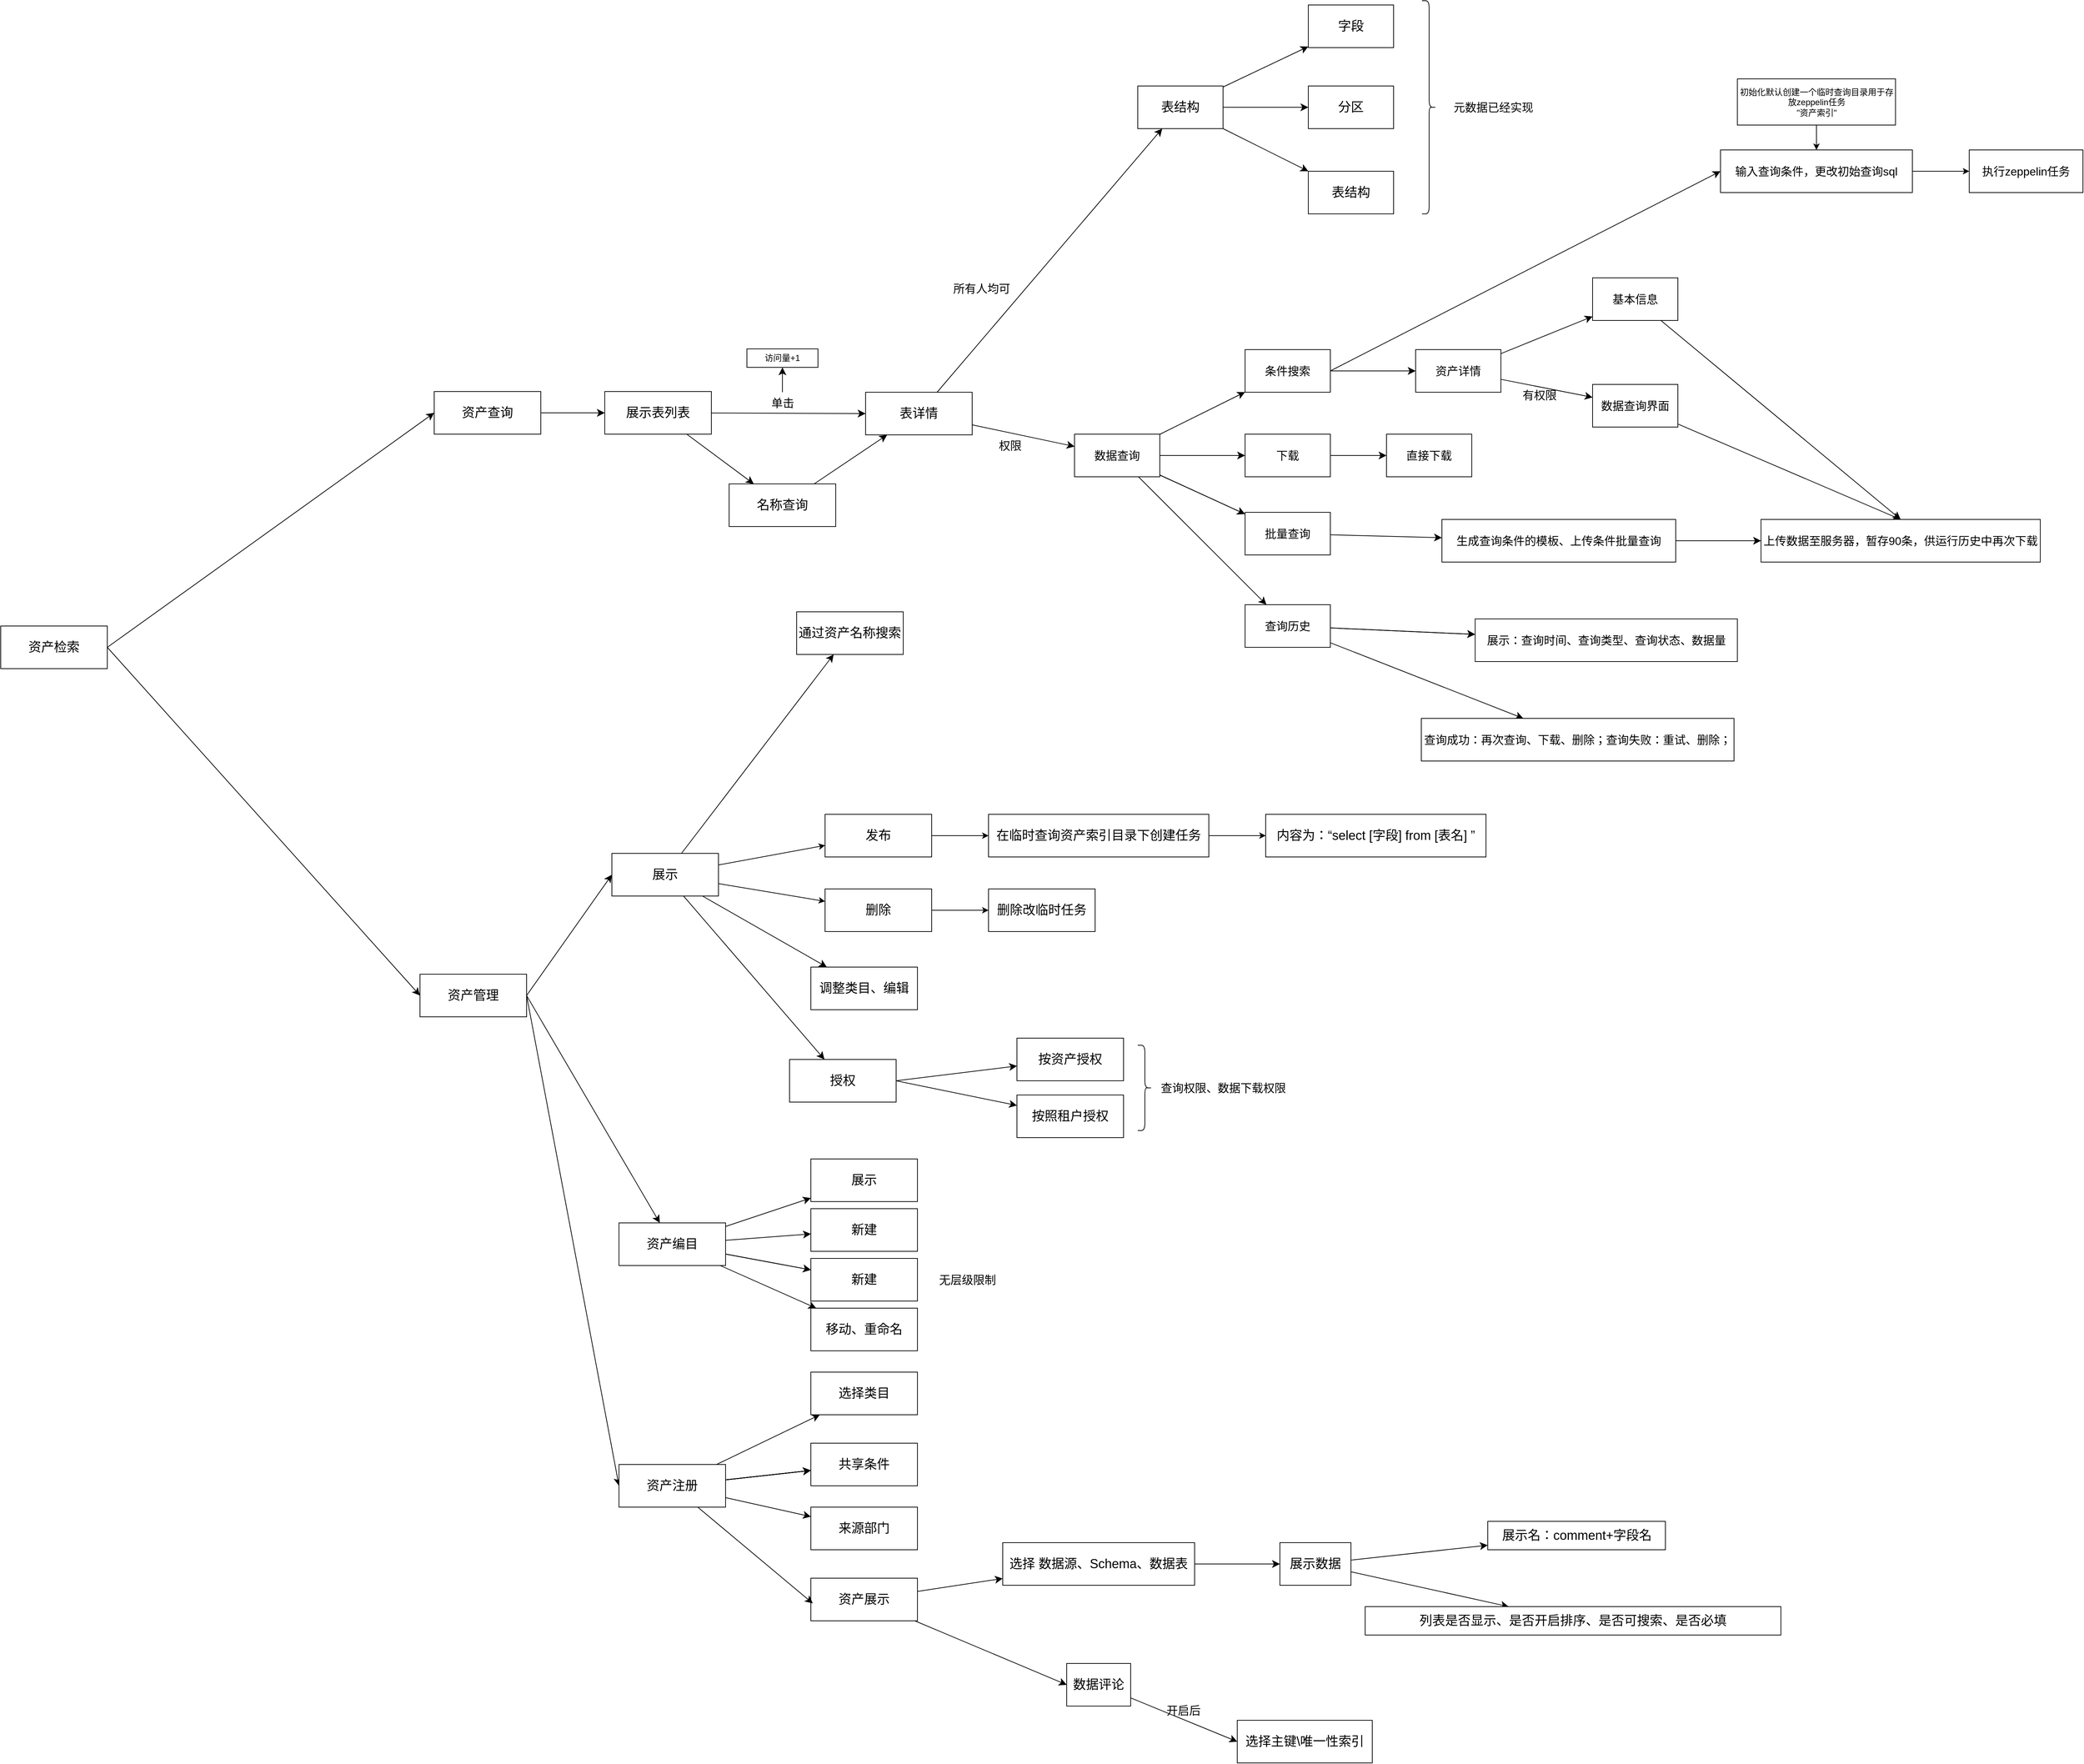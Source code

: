 <mxfile version="24.7.3" type="github">
  <diagram id="C5RBs43oDa-KdzZeNtuy" name="Page-1">
    <mxGraphModel dx="2704" dy="2123" grid="1" gridSize="10" guides="1" tooltips="1" connect="1" arrows="1" fold="1" page="1" pageScale="1" pageWidth="827" pageHeight="1169" math="0" shadow="0">
      <root>
        <object label="" 字体="16" id="WIyWlLk6GJQsqaUBKTNV-0">
          <mxCell />
        </object>
        <mxCell id="WIyWlLk6GJQsqaUBKTNV-1" parent="WIyWlLk6GJQsqaUBKTNV-0" />
        <mxCell id="nk0n2WB4UhdEtbFfKviY-9" style="edgeStyle=none;curved=1;rounded=0;orthogonalLoop=1;jettySize=auto;html=1;entryX=0;entryY=0.5;entryDx=0;entryDy=0;fontSize=12;startSize=8;endSize=8;" parent="WIyWlLk6GJQsqaUBKTNV-1" source="nk0n2WB4UhdEtbFfKviY-0" target="nk0n2WB4UhdEtbFfKviY-8" edge="1">
          <mxGeometry relative="1" as="geometry" />
        </mxCell>
        <mxCell id="nk0n2WB4UhdEtbFfKviY-0" value="&lt;font style=&quot;font-size: 18px;&quot;&gt;资产查询&lt;/font&gt;" style="rounded=0;whiteSpace=wrap;html=1;" parent="WIyWlLk6GJQsqaUBKTNV-1" vertex="1">
          <mxGeometry x="220" y="-40" width="150" height="60" as="geometry" />
        </mxCell>
        <mxCell id="nk0n2WB4UhdEtbFfKviY-5" style="edgeStyle=none;curved=1;rounded=0;orthogonalLoop=1;jettySize=auto;html=1;entryX=0;entryY=0.5;entryDx=0;entryDy=0;fontSize=12;startSize=8;endSize=8;exitX=1;exitY=0.5;exitDx=0;exitDy=0;" parent="WIyWlLk6GJQsqaUBKTNV-1" source="nk0n2WB4UhdEtbFfKviY-1" target="nk0n2WB4UhdEtbFfKviY-2" edge="1">
          <mxGeometry relative="1" as="geometry" />
        </mxCell>
        <mxCell id="nk0n2WB4UhdEtbFfKviY-6" style="edgeStyle=none;curved=1;rounded=0;orthogonalLoop=1;jettySize=auto;html=1;fontSize=12;startSize=8;endSize=8;exitX=1;exitY=0.5;exitDx=0;exitDy=0;" parent="WIyWlLk6GJQsqaUBKTNV-1" source="nk0n2WB4UhdEtbFfKviY-1" target="nk0n2WB4UhdEtbFfKviY-3" edge="1">
          <mxGeometry relative="1" as="geometry" />
        </mxCell>
        <mxCell id="nk0n2WB4UhdEtbFfKviY-7" style="edgeStyle=none;curved=1;rounded=0;orthogonalLoop=1;jettySize=auto;html=1;entryX=0;entryY=0.5;entryDx=0;entryDy=0;fontSize=12;startSize=8;endSize=8;exitX=1;exitY=0.5;exitDx=0;exitDy=0;" parent="WIyWlLk6GJQsqaUBKTNV-1" source="nk0n2WB4UhdEtbFfKviY-1" target="nk0n2WB4UhdEtbFfKviY-4" edge="1">
          <mxGeometry relative="1" as="geometry" />
        </mxCell>
        <mxCell id="nk0n2WB4UhdEtbFfKviY-1" value="&lt;span style=&quot;font-size: 18px;&quot;&gt;资产管理&lt;/span&gt;" style="rounded=0;whiteSpace=wrap;html=1;" parent="WIyWlLk6GJQsqaUBKTNV-1" vertex="1">
          <mxGeometry x="200" y="780" width="150" height="60" as="geometry" />
        </mxCell>
        <mxCell id="nk0n2WB4UhdEtbFfKviY-87" value="" style="edgeStyle=none;curved=1;rounded=0;orthogonalLoop=1;jettySize=auto;html=1;fontSize=12;startSize=8;endSize=8;" parent="WIyWlLk6GJQsqaUBKTNV-1" source="nk0n2WB4UhdEtbFfKviY-2" target="nk0n2WB4UhdEtbFfKviY-86" edge="1">
          <mxGeometry relative="1" as="geometry" />
        </mxCell>
        <mxCell id="nk0n2WB4UhdEtbFfKviY-89" value="" style="edgeStyle=none;curved=1;rounded=0;orthogonalLoop=1;jettySize=auto;html=1;fontSize=12;startSize=8;endSize=8;" parent="WIyWlLk6GJQsqaUBKTNV-1" source="nk0n2WB4UhdEtbFfKviY-2" target="nk0n2WB4UhdEtbFfKviY-88" edge="1">
          <mxGeometry relative="1" as="geometry" />
        </mxCell>
        <mxCell id="nk0n2WB4UhdEtbFfKviY-91" value="" style="edgeStyle=none;curved=1;rounded=0;orthogonalLoop=1;jettySize=auto;html=1;fontSize=12;startSize=8;endSize=8;" parent="WIyWlLk6GJQsqaUBKTNV-1" source="nk0n2WB4UhdEtbFfKviY-2" target="nk0n2WB4UhdEtbFfKviY-90" edge="1">
          <mxGeometry relative="1" as="geometry" />
        </mxCell>
        <mxCell id="eqtkWKWx1uf1MkQaNG9I-13" value="" style="rounded=0;orthogonalLoop=1;jettySize=auto;html=1;" edge="1" parent="WIyWlLk6GJQsqaUBKTNV-1" source="nk0n2WB4UhdEtbFfKviY-2" target="eqtkWKWx1uf1MkQaNG9I-12">
          <mxGeometry relative="1" as="geometry" />
        </mxCell>
        <mxCell id="eqtkWKWx1uf1MkQaNG9I-19" value="" style="rounded=0;orthogonalLoop=1;jettySize=auto;html=1;" edge="1" parent="WIyWlLk6GJQsqaUBKTNV-1" source="nk0n2WB4UhdEtbFfKviY-2" target="eqtkWKWx1uf1MkQaNG9I-18">
          <mxGeometry relative="1" as="geometry" />
        </mxCell>
        <mxCell id="nk0n2WB4UhdEtbFfKviY-2" value="&lt;font style=&quot;font-size: 18px;&quot;&gt;展示&lt;/font&gt;" style="rounded=0;whiteSpace=wrap;html=1;" parent="WIyWlLk6GJQsqaUBKTNV-1" vertex="1">
          <mxGeometry x="470" y="610" width="150" height="60" as="geometry" />
        </mxCell>
        <mxCell id="nk0n2WB4UhdEtbFfKviY-75" value="" style="edgeStyle=none;curved=1;rounded=0;orthogonalLoop=1;jettySize=auto;html=1;fontSize=12;startSize=8;endSize=8;" parent="WIyWlLk6GJQsqaUBKTNV-1" source="nk0n2WB4UhdEtbFfKviY-3" target="nk0n2WB4UhdEtbFfKviY-74" edge="1">
          <mxGeometry relative="1" as="geometry" />
        </mxCell>
        <mxCell id="nk0n2WB4UhdEtbFfKviY-77" value="" style="edgeStyle=none;curved=1;rounded=0;orthogonalLoop=1;jettySize=auto;html=1;fontSize=12;startSize=8;endSize=8;" parent="WIyWlLk6GJQsqaUBKTNV-1" source="nk0n2WB4UhdEtbFfKviY-3" target="nk0n2WB4UhdEtbFfKviY-76" edge="1">
          <mxGeometry relative="1" as="geometry" />
        </mxCell>
        <mxCell id="nk0n2WB4UhdEtbFfKviY-78" value="" style="edgeStyle=none;curved=1;rounded=0;orthogonalLoop=1;jettySize=auto;html=1;fontSize=12;startSize=8;endSize=8;" parent="WIyWlLk6GJQsqaUBKTNV-1" source="nk0n2WB4UhdEtbFfKviY-3" target="nk0n2WB4UhdEtbFfKviY-76" edge="1">
          <mxGeometry relative="1" as="geometry" />
        </mxCell>
        <mxCell id="nk0n2WB4UhdEtbFfKviY-82" value="" style="edgeStyle=none;curved=1;rounded=0;orthogonalLoop=1;jettySize=auto;html=1;fontSize=12;startSize=8;endSize=8;" parent="WIyWlLk6GJQsqaUBKTNV-1" source="nk0n2WB4UhdEtbFfKviY-3" target="nk0n2WB4UhdEtbFfKviY-81" edge="1">
          <mxGeometry relative="1" as="geometry" />
        </mxCell>
        <mxCell id="nk0n2WB4UhdEtbFfKviY-85" value="" style="edgeStyle=none;curved=1;rounded=0;orthogonalLoop=1;jettySize=auto;html=1;fontSize=12;startSize=8;endSize=8;" parent="WIyWlLk6GJQsqaUBKTNV-1" source="nk0n2WB4UhdEtbFfKviY-3" target="nk0n2WB4UhdEtbFfKviY-84" edge="1">
          <mxGeometry relative="1" as="geometry" />
        </mxCell>
        <mxCell id="nk0n2WB4UhdEtbFfKviY-3" value="&lt;font style=&quot;font-size: 18px;&quot;&gt;资产编目&lt;/font&gt;" style="rounded=0;whiteSpace=wrap;html=1;" parent="WIyWlLk6GJQsqaUBKTNV-1" vertex="1">
          <mxGeometry x="480" y="1130" width="150" height="60" as="geometry" />
        </mxCell>
        <mxCell id="nk0n2WB4UhdEtbFfKviY-97" value="" style="edgeStyle=none;curved=1;rounded=0;orthogonalLoop=1;jettySize=auto;html=1;fontSize=12;startSize=8;endSize=8;" parent="WIyWlLk6GJQsqaUBKTNV-1" source="nk0n2WB4UhdEtbFfKviY-4" target="nk0n2WB4UhdEtbFfKviY-96" edge="1">
          <mxGeometry relative="1" as="geometry" />
        </mxCell>
        <mxCell id="nk0n2WB4UhdEtbFfKviY-99" value="" style="edgeStyle=none;curved=1;rounded=0;orthogonalLoop=1;jettySize=auto;html=1;fontSize=12;startSize=8;endSize=8;" parent="WIyWlLk6GJQsqaUBKTNV-1" source="nk0n2WB4UhdEtbFfKviY-4" target="nk0n2WB4UhdEtbFfKviY-98" edge="1">
          <mxGeometry relative="1" as="geometry" />
        </mxCell>
        <mxCell id="nk0n2WB4UhdEtbFfKviY-100" value="" style="edgeStyle=none;curved=1;rounded=0;orthogonalLoop=1;jettySize=auto;html=1;fontSize=12;startSize=8;endSize=8;" parent="WIyWlLk6GJQsqaUBKTNV-1" source="nk0n2WB4UhdEtbFfKviY-4" target="nk0n2WB4UhdEtbFfKviY-98" edge="1">
          <mxGeometry relative="1" as="geometry" />
        </mxCell>
        <mxCell id="nk0n2WB4UhdEtbFfKviY-101" value="" style="edgeStyle=none;curved=1;rounded=0;orthogonalLoop=1;jettySize=auto;html=1;fontSize=12;startSize=8;endSize=8;" parent="WIyWlLk6GJQsqaUBKTNV-1" source="nk0n2WB4UhdEtbFfKviY-4" target="nk0n2WB4UhdEtbFfKviY-98" edge="1">
          <mxGeometry relative="1" as="geometry" />
        </mxCell>
        <mxCell id="nk0n2WB4UhdEtbFfKviY-102" value="" style="edgeStyle=none;curved=1;rounded=0;orthogonalLoop=1;jettySize=auto;html=1;fontSize=12;startSize=8;endSize=8;" parent="WIyWlLk6GJQsqaUBKTNV-1" source="nk0n2WB4UhdEtbFfKviY-4" target="nk0n2WB4UhdEtbFfKviY-98" edge="1">
          <mxGeometry relative="1" as="geometry" />
        </mxCell>
        <mxCell id="nk0n2WB4UhdEtbFfKviY-103" value="" style="edgeStyle=none;curved=1;rounded=0;orthogonalLoop=1;jettySize=auto;html=1;fontSize=12;startSize=8;endSize=8;" parent="WIyWlLk6GJQsqaUBKTNV-1" source="nk0n2WB4UhdEtbFfKviY-4" target="nk0n2WB4UhdEtbFfKviY-98" edge="1">
          <mxGeometry relative="1" as="geometry" />
        </mxCell>
        <mxCell id="nk0n2WB4UhdEtbFfKviY-105" value="" style="edgeStyle=none;curved=1;rounded=0;orthogonalLoop=1;jettySize=auto;html=1;fontSize=12;startSize=8;endSize=8;" parent="WIyWlLk6GJQsqaUBKTNV-1" source="nk0n2WB4UhdEtbFfKviY-4" target="nk0n2WB4UhdEtbFfKviY-104" edge="1">
          <mxGeometry relative="1" as="geometry" />
        </mxCell>
        <mxCell id="nk0n2WB4UhdEtbFfKviY-4" value="&lt;font style=&quot;font-size: 18px;&quot;&gt;资产注册&lt;/font&gt;" style="rounded=0;whiteSpace=wrap;html=1;" parent="WIyWlLk6GJQsqaUBKTNV-1" vertex="1">
          <mxGeometry x="480" y="1470" width="150" height="60" as="geometry" />
        </mxCell>
        <mxCell id="nk0n2WB4UhdEtbFfKviY-11" style="edgeStyle=none;curved=1;rounded=0;orthogonalLoop=1;jettySize=auto;html=1;entryX=0;entryY=0.5;entryDx=0;entryDy=0;fontSize=12;startSize=8;endSize=8;" parent="WIyWlLk6GJQsqaUBKTNV-1" source="nk0n2WB4UhdEtbFfKviY-8" target="nk0n2WB4UhdEtbFfKviY-10" edge="1">
          <mxGeometry relative="1" as="geometry" />
        </mxCell>
        <mxCell id="nk0n2WB4UhdEtbFfKviY-18" style="edgeStyle=none;curved=1;rounded=0;orthogonalLoop=1;jettySize=auto;html=1;fontSize=12;startSize=8;endSize=8;" parent="WIyWlLk6GJQsqaUBKTNV-1" source="nk0n2WB4UhdEtbFfKviY-8" target="nk0n2WB4UhdEtbFfKviY-17" edge="1">
          <mxGeometry relative="1" as="geometry" />
        </mxCell>
        <mxCell id="nk0n2WB4UhdEtbFfKviY-8" value="&lt;span style=&quot;font-size: 18px;&quot;&gt;展示表列表&lt;/span&gt;" style="rounded=0;whiteSpace=wrap;html=1;" parent="WIyWlLk6GJQsqaUBKTNV-1" vertex="1">
          <mxGeometry x="460" y="-40" width="150" height="60" as="geometry" />
        </mxCell>
        <mxCell id="nk0n2WB4UhdEtbFfKviY-21" value="" style="edgeStyle=none;curved=1;rounded=0;orthogonalLoop=1;jettySize=auto;html=1;fontSize=12;startSize=8;endSize=8;" parent="WIyWlLk6GJQsqaUBKTNV-1" source="nk0n2WB4UhdEtbFfKviY-10" target="nk0n2WB4UhdEtbFfKviY-20" edge="1">
          <mxGeometry relative="1" as="geometry" />
        </mxCell>
        <mxCell id="nk0n2WB4UhdEtbFfKviY-23" value="" style="edgeStyle=none;curved=1;rounded=0;orthogonalLoop=1;jettySize=auto;html=1;fontSize=12;startSize=8;endSize=8;" parent="WIyWlLk6GJQsqaUBKTNV-1" source="nk0n2WB4UhdEtbFfKviY-10" target="nk0n2WB4UhdEtbFfKviY-22" edge="1">
          <mxGeometry relative="1" as="geometry" />
        </mxCell>
        <mxCell id="nk0n2WB4UhdEtbFfKviY-10" value="&lt;span style=&quot;font-size: 18px;&quot;&gt;表详情&lt;/span&gt;" style="rounded=0;whiteSpace=wrap;html=1;" parent="WIyWlLk6GJQsqaUBKTNV-1" vertex="1">
          <mxGeometry x="827" y="-39" width="150" height="60" as="geometry" />
        </mxCell>
        <mxCell id="nk0n2WB4UhdEtbFfKviY-16" value="" style="edgeStyle=none;curved=1;rounded=0;orthogonalLoop=1;jettySize=auto;html=1;fontSize=12;startSize=8;endSize=8;" parent="WIyWlLk6GJQsqaUBKTNV-1" source="nk0n2WB4UhdEtbFfKviY-12" target="nk0n2WB4UhdEtbFfKviY-15" edge="1">
          <mxGeometry relative="1" as="geometry" />
        </mxCell>
        <mxCell id="nk0n2WB4UhdEtbFfKviY-12" value="单击" style="text;html=1;align=center;verticalAlign=middle;resizable=0;points=[];autosize=1;strokeColor=none;fillColor=none;fontSize=16;" parent="WIyWlLk6GJQsqaUBKTNV-1" vertex="1">
          <mxGeometry x="680" y="-39" width="60" height="30" as="geometry" />
        </mxCell>
        <mxCell id="nk0n2WB4UhdEtbFfKviY-15" value="访问量+1" style="whiteSpace=wrap;html=1;" parent="WIyWlLk6GJQsqaUBKTNV-1" vertex="1">
          <mxGeometry x="660" y="-100" width="100" height="26" as="geometry" />
        </mxCell>
        <mxCell id="nk0n2WB4UhdEtbFfKviY-19" style="edgeStyle=none;curved=1;rounded=0;orthogonalLoop=1;jettySize=auto;html=1;fontSize=12;startSize=8;endSize=8;" parent="WIyWlLk6GJQsqaUBKTNV-1" source="nk0n2WB4UhdEtbFfKviY-17" target="nk0n2WB4UhdEtbFfKviY-10" edge="1">
          <mxGeometry relative="1" as="geometry" />
        </mxCell>
        <mxCell id="nk0n2WB4UhdEtbFfKviY-17" value="&lt;span style=&quot;font-size: 18px;&quot;&gt;名称查询&lt;/span&gt;" style="rounded=0;whiteSpace=wrap;html=1;" parent="WIyWlLk6GJQsqaUBKTNV-1" vertex="1">
          <mxGeometry x="635" y="90" width="150" height="60" as="geometry" />
        </mxCell>
        <mxCell id="nk0n2WB4UhdEtbFfKviY-40" value="" style="edgeStyle=none;curved=1;rounded=0;orthogonalLoop=1;jettySize=auto;html=1;fontSize=12;startSize=8;endSize=8;" parent="WIyWlLk6GJQsqaUBKTNV-1" source="nk0n2WB4UhdEtbFfKviY-20" target="nk0n2WB4UhdEtbFfKviY-39" edge="1">
          <mxGeometry relative="1" as="geometry" />
        </mxCell>
        <mxCell id="nk0n2WB4UhdEtbFfKviY-43" value="" style="edgeStyle=none;curved=1;rounded=0;orthogonalLoop=1;jettySize=auto;html=1;fontSize=12;startSize=8;endSize=8;" parent="WIyWlLk6GJQsqaUBKTNV-1" source="nk0n2WB4UhdEtbFfKviY-20" target="nk0n2WB4UhdEtbFfKviY-42" edge="1">
          <mxGeometry relative="1" as="geometry" />
        </mxCell>
        <mxCell id="nk0n2WB4UhdEtbFfKviY-45" value="" style="edgeStyle=none;curved=1;rounded=0;orthogonalLoop=1;jettySize=auto;html=1;fontSize=12;startSize=8;endSize=8;" parent="WIyWlLk6GJQsqaUBKTNV-1" source="nk0n2WB4UhdEtbFfKviY-20" target="nk0n2WB4UhdEtbFfKviY-44" edge="1">
          <mxGeometry relative="1" as="geometry" />
        </mxCell>
        <mxCell id="nk0n2WB4UhdEtbFfKviY-20" value="&lt;span style=&quot;font-size: 18px;&quot;&gt;表结构&lt;/span&gt;" style="whiteSpace=wrap;html=1;rounded=0;" parent="WIyWlLk6GJQsqaUBKTNV-1" vertex="1">
          <mxGeometry x="1210" y="-470" width="120" height="60" as="geometry" />
        </mxCell>
        <mxCell id="nk0n2WB4UhdEtbFfKviY-27" value="" style="edgeStyle=none;curved=1;rounded=0;orthogonalLoop=1;jettySize=auto;html=1;fontSize=12;startSize=8;endSize=8;" parent="WIyWlLk6GJQsqaUBKTNV-1" source="nk0n2WB4UhdEtbFfKviY-22" target="nk0n2WB4UhdEtbFfKviY-26" edge="1">
          <mxGeometry relative="1" as="geometry" />
        </mxCell>
        <mxCell id="nk0n2WB4UhdEtbFfKviY-29" value="" style="edgeStyle=none;curved=1;rounded=0;orthogonalLoop=1;jettySize=auto;html=1;fontSize=12;startSize=8;endSize=8;" parent="WIyWlLk6GJQsqaUBKTNV-1" source="nk0n2WB4UhdEtbFfKviY-22" target="nk0n2WB4UhdEtbFfKviY-28" edge="1">
          <mxGeometry relative="1" as="geometry" />
        </mxCell>
        <mxCell id="nk0n2WB4UhdEtbFfKviY-30" value="" style="edgeStyle=none;curved=1;rounded=0;orthogonalLoop=1;jettySize=auto;html=1;fontSize=12;startSize=8;endSize=8;" parent="WIyWlLk6GJQsqaUBKTNV-1" source="nk0n2WB4UhdEtbFfKviY-22" target="nk0n2WB4UhdEtbFfKviY-28" edge="1">
          <mxGeometry relative="1" as="geometry" />
        </mxCell>
        <mxCell id="nk0n2WB4UhdEtbFfKviY-32" value="" style="edgeStyle=none;curved=1;rounded=0;orthogonalLoop=1;jettySize=auto;html=1;fontSize=12;startSize=8;endSize=8;" parent="WIyWlLk6GJQsqaUBKTNV-1" source="nk0n2WB4UhdEtbFfKviY-22" target="nk0n2WB4UhdEtbFfKviY-31" edge="1">
          <mxGeometry relative="1" as="geometry" />
        </mxCell>
        <mxCell id="nk0n2WB4UhdEtbFfKviY-34" value="" style="edgeStyle=none;curved=1;rounded=0;orthogonalLoop=1;jettySize=auto;html=1;fontSize=12;startSize=8;endSize=8;" parent="WIyWlLk6GJQsqaUBKTNV-1" source="nk0n2WB4UhdEtbFfKviY-22" target="nk0n2WB4UhdEtbFfKviY-33" edge="1">
          <mxGeometry relative="1" as="geometry" />
        </mxCell>
        <mxCell id="nk0n2WB4UhdEtbFfKviY-22" value="&lt;font style=&quot;font-size: 16px;&quot;&gt;数据&lt;font style=&quot;font-size: 16px;&quot;&gt;查询&lt;/font&gt;&lt;/font&gt;" style="whiteSpace=wrap;html=1;rounded=0;" parent="WIyWlLk6GJQsqaUBKTNV-1" vertex="1">
          <mxGeometry x="1121" y="20" width="120" height="60" as="geometry" />
        </mxCell>
        <mxCell id="nk0n2WB4UhdEtbFfKviY-24" value="所有人均可" style="text;html=1;align=center;verticalAlign=middle;resizable=0;points=[];autosize=1;strokeColor=none;fillColor=none;fontSize=16;" parent="WIyWlLk6GJQsqaUBKTNV-1" vertex="1">
          <mxGeometry x="940" y="-200" width="100" height="30" as="geometry" />
        </mxCell>
        <mxCell id="nk0n2WB4UhdEtbFfKviY-25" value="权限" style="text;html=1;align=center;verticalAlign=middle;resizable=0;points=[];autosize=1;strokeColor=none;fillColor=none;fontSize=16;" parent="WIyWlLk6GJQsqaUBKTNV-1" vertex="1">
          <mxGeometry x="1000" y="21" width="60" height="30" as="geometry" />
        </mxCell>
        <mxCell id="nk0n2WB4UhdEtbFfKviY-62" value="" style="edgeStyle=none;curved=1;rounded=0;orthogonalLoop=1;jettySize=auto;html=1;fontSize=12;startSize=8;endSize=8;" parent="WIyWlLk6GJQsqaUBKTNV-1" source="nk0n2WB4UhdEtbFfKviY-26" target="nk0n2WB4UhdEtbFfKviY-61" edge="1">
          <mxGeometry relative="1" as="geometry" />
        </mxCell>
        <mxCell id="nk0n2WB4UhdEtbFfKviY-26" value="&lt;span style=&quot;font-size: 16px;&quot;&gt;条件搜索&lt;/span&gt;" style="whiteSpace=wrap;html=1;rounded=0;" parent="WIyWlLk6GJQsqaUBKTNV-1" vertex="1">
          <mxGeometry x="1361" y="-99" width="120" height="60" as="geometry" />
        </mxCell>
        <mxCell id="nk0n2WB4UhdEtbFfKviY-130" value="" style="edgeStyle=none;curved=1;rounded=0;orthogonalLoop=1;jettySize=auto;html=1;fontSize=12;startSize=8;endSize=8;" parent="WIyWlLk6GJQsqaUBKTNV-1" source="nk0n2WB4UhdEtbFfKviY-28" target="nk0n2WB4UhdEtbFfKviY-129" edge="1">
          <mxGeometry relative="1" as="geometry" />
        </mxCell>
        <mxCell id="nk0n2WB4UhdEtbFfKviY-28" value="&lt;span style=&quot;font-size: 16px;&quot;&gt;批量查询&lt;/span&gt;" style="whiteSpace=wrap;html=1;rounded=0;" parent="WIyWlLk6GJQsqaUBKTNV-1" vertex="1">
          <mxGeometry x="1361" y="130" width="120" height="60" as="geometry" />
        </mxCell>
        <mxCell id="nk0n2WB4UhdEtbFfKviY-125" value="" style="edgeStyle=none;curved=1;rounded=0;orthogonalLoop=1;jettySize=auto;html=1;fontSize=12;startSize=8;endSize=8;" parent="WIyWlLk6GJQsqaUBKTNV-1" source="nk0n2WB4UhdEtbFfKviY-31" target="nk0n2WB4UhdEtbFfKviY-124" edge="1">
          <mxGeometry relative="1" as="geometry" />
        </mxCell>
        <mxCell id="nk0n2WB4UhdEtbFfKviY-126" value="" style="edgeStyle=none;curved=1;rounded=0;orthogonalLoop=1;jettySize=auto;html=1;fontSize=12;startSize=8;endSize=8;" parent="WIyWlLk6GJQsqaUBKTNV-1" source="nk0n2WB4UhdEtbFfKviY-31" target="nk0n2WB4UhdEtbFfKviY-124" edge="1">
          <mxGeometry relative="1" as="geometry" />
        </mxCell>
        <mxCell id="nk0n2WB4UhdEtbFfKviY-128" value="" style="edgeStyle=none;curved=1;rounded=0;orthogonalLoop=1;jettySize=auto;html=1;fontSize=12;startSize=8;endSize=8;" parent="WIyWlLk6GJQsqaUBKTNV-1" source="nk0n2WB4UhdEtbFfKviY-31" target="nk0n2WB4UhdEtbFfKviY-127" edge="1">
          <mxGeometry relative="1" as="geometry" />
        </mxCell>
        <mxCell id="nk0n2WB4UhdEtbFfKviY-31" value="&lt;span style=&quot;font-size: 16px;&quot;&gt;查询历史&lt;/span&gt;" style="whiteSpace=wrap;html=1;rounded=0;" parent="WIyWlLk6GJQsqaUBKTNV-1" vertex="1">
          <mxGeometry x="1361" y="260" width="120" height="60" as="geometry" />
        </mxCell>
        <mxCell id="nk0n2WB4UhdEtbFfKviY-137" value="" style="edgeStyle=none;curved=1;rounded=0;orthogonalLoop=1;jettySize=auto;html=1;fontSize=12;startSize=8;endSize=8;" parent="WIyWlLk6GJQsqaUBKTNV-1" source="nk0n2WB4UhdEtbFfKviY-33" target="nk0n2WB4UhdEtbFfKviY-136" edge="1">
          <mxGeometry relative="1" as="geometry" />
        </mxCell>
        <mxCell id="nk0n2WB4UhdEtbFfKviY-33" value="&lt;span style=&quot;font-size: 16px;&quot;&gt;下载&lt;/span&gt;" style="whiteSpace=wrap;html=1;rounded=0;" parent="WIyWlLk6GJQsqaUBKTNV-1" vertex="1">
          <mxGeometry x="1361" y="20" width="120" height="60" as="geometry" />
        </mxCell>
        <mxCell id="nk0n2WB4UhdEtbFfKviY-39" value="&lt;span style=&quot;font-size: 18px;&quot;&gt;字段&lt;/span&gt;" style="whiteSpace=wrap;html=1;rounded=0;" parent="WIyWlLk6GJQsqaUBKTNV-1" vertex="1">
          <mxGeometry x="1450" y="-584" width="120" height="60" as="geometry" />
        </mxCell>
        <mxCell id="nk0n2WB4UhdEtbFfKviY-42" value="&lt;span style=&quot;font-size: 18px;&quot;&gt;表结构&lt;/span&gt;" style="whiteSpace=wrap;html=1;rounded=0;" parent="WIyWlLk6GJQsqaUBKTNV-1" vertex="1">
          <mxGeometry x="1450" y="-350" width="120" height="60" as="geometry" />
        </mxCell>
        <mxCell id="nk0n2WB4UhdEtbFfKviY-44" value="&lt;span style=&quot;font-size: 18px;&quot;&gt;分区&lt;/span&gt;" style="whiteSpace=wrap;html=1;rounded=0;" parent="WIyWlLk6GJQsqaUBKTNV-1" vertex="1">
          <mxGeometry x="1450" y="-470" width="120" height="60" as="geometry" />
        </mxCell>
        <mxCell id="nk0n2WB4UhdEtbFfKviY-59" value="" style="shape=curlyBracket;whiteSpace=wrap;html=1;rounded=1;flipH=1;labelPosition=right;verticalLabelPosition=middle;align=left;verticalAlign=middle;" parent="WIyWlLk6GJQsqaUBKTNV-1" vertex="1">
          <mxGeometry x="1610" y="-590" width="20" height="300" as="geometry" />
        </mxCell>
        <mxCell id="nk0n2WB4UhdEtbFfKviY-60" value="元数据已经实现" style="text;html=1;align=center;verticalAlign=middle;resizable=0;points=[];autosize=1;strokeColor=none;fillColor=none;fontSize=16;" parent="WIyWlLk6GJQsqaUBKTNV-1" vertex="1">
          <mxGeometry x="1640" y="-455" width="140" height="30" as="geometry" />
        </mxCell>
        <mxCell id="nk0n2WB4UhdEtbFfKviY-64" value="" style="edgeStyle=none;curved=1;rounded=0;orthogonalLoop=1;jettySize=auto;html=1;fontSize=12;startSize=8;endSize=8;" parent="WIyWlLk6GJQsqaUBKTNV-1" source="nk0n2WB4UhdEtbFfKviY-61" target="nk0n2WB4UhdEtbFfKviY-63" edge="1">
          <mxGeometry relative="1" as="geometry" />
        </mxCell>
        <mxCell id="nk0n2WB4UhdEtbFfKviY-66" value="" style="edgeStyle=none;curved=1;rounded=0;orthogonalLoop=1;jettySize=auto;html=1;fontSize=12;startSize=8;endSize=8;" parent="WIyWlLk6GJQsqaUBKTNV-1" source="nk0n2WB4UhdEtbFfKviY-61" target="nk0n2WB4UhdEtbFfKviY-65" edge="1">
          <mxGeometry relative="1" as="geometry" />
        </mxCell>
        <mxCell id="nk0n2WB4UhdEtbFfKviY-61" value="&lt;span style=&quot;font-size: 16px;&quot;&gt;资产详情&lt;/span&gt;" style="whiteSpace=wrap;html=1;rounded=0;" parent="WIyWlLk6GJQsqaUBKTNV-1" vertex="1">
          <mxGeometry x="1601" y="-99" width="120" height="60" as="geometry" />
        </mxCell>
        <mxCell id="nk0n2WB4UhdEtbFfKviY-135" style="edgeStyle=none;curved=1;rounded=0;orthogonalLoop=1;jettySize=auto;html=1;entryX=0.5;entryY=0;entryDx=0;entryDy=0;fontSize=12;startSize=8;endSize=8;" parent="WIyWlLk6GJQsqaUBKTNV-1" source="nk0n2WB4UhdEtbFfKviY-63" target="nk0n2WB4UhdEtbFfKviY-131" edge="1">
          <mxGeometry relative="1" as="geometry" />
        </mxCell>
        <mxCell id="nk0n2WB4UhdEtbFfKviY-63" value="&lt;span style=&quot;font-size: 16px;&quot;&gt;基本信息&lt;/span&gt;" style="whiteSpace=wrap;html=1;rounded=0;" parent="WIyWlLk6GJQsqaUBKTNV-1" vertex="1">
          <mxGeometry x="1850" y="-200" width="120" height="60" as="geometry" />
        </mxCell>
        <mxCell id="nk0n2WB4UhdEtbFfKviY-134" style="edgeStyle=none;curved=1;rounded=0;orthogonalLoop=1;jettySize=auto;html=1;entryX=0.5;entryY=0;entryDx=0;entryDy=0;fontSize=12;startSize=8;endSize=8;" parent="WIyWlLk6GJQsqaUBKTNV-1" source="nk0n2WB4UhdEtbFfKviY-65" target="nk0n2WB4UhdEtbFfKviY-131" edge="1">
          <mxGeometry relative="1" as="geometry" />
        </mxCell>
        <mxCell id="nk0n2WB4UhdEtbFfKviY-65" value="&lt;span style=&quot;font-size: 16px;&quot;&gt;数据查询界面&lt;/span&gt;" style="whiteSpace=wrap;html=1;rounded=0;" parent="WIyWlLk6GJQsqaUBKTNV-1" vertex="1">
          <mxGeometry x="1850" y="-50" width="120" height="60" as="geometry" />
        </mxCell>
        <mxCell id="nk0n2WB4UhdEtbFfKviY-67" value="有权限" style="text;html=1;align=center;verticalAlign=middle;resizable=0;points=[];autosize=1;strokeColor=none;fillColor=none;fontSize=16;" parent="WIyWlLk6GJQsqaUBKTNV-1" vertex="1">
          <mxGeometry x="1740" y="-50" width="70" height="30" as="geometry" />
        </mxCell>
        <mxCell id="nk0n2WB4UhdEtbFfKviY-70" style="edgeStyle=none;curved=1;rounded=0;orthogonalLoop=1;jettySize=auto;html=1;entryX=0;entryY=0.5;entryDx=0;entryDy=0;fontSize=12;startSize=8;endSize=8;exitX=1;exitY=0.5;exitDx=0;exitDy=0;" parent="WIyWlLk6GJQsqaUBKTNV-1" source="nk0n2WB4UhdEtbFfKviY-69" target="nk0n2WB4UhdEtbFfKviY-0" edge="1">
          <mxGeometry relative="1" as="geometry" />
        </mxCell>
        <mxCell id="nk0n2WB4UhdEtbFfKviY-71" style="edgeStyle=none;curved=1;rounded=0;orthogonalLoop=1;jettySize=auto;html=1;entryX=0;entryY=0.5;entryDx=0;entryDy=0;fontSize=12;startSize=8;endSize=8;exitX=1;exitY=0.5;exitDx=0;exitDy=0;" parent="WIyWlLk6GJQsqaUBKTNV-1" source="nk0n2WB4UhdEtbFfKviY-69" target="nk0n2WB4UhdEtbFfKviY-1" edge="1">
          <mxGeometry relative="1" as="geometry" />
        </mxCell>
        <mxCell id="nk0n2WB4UhdEtbFfKviY-69" value="&lt;font style=&quot;font-size: 18px;&quot;&gt;资产检索&lt;/font&gt;" style="rounded=0;whiteSpace=wrap;html=1;" parent="WIyWlLk6GJQsqaUBKTNV-1" vertex="1">
          <mxGeometry x="-390" y="290" width="150" height="60" as="geometry" />
        </mxCell>
        <mxCell id="nk0n2WB4UhdEtbFfKviY-74" value="&lt;font style=&quot;font-size: 18px;&quot;&gt;展示&lt;/font&gt;" style="rounded=0;whiteSpace=wrap;html=1;" parent="WIyWlLk6GJQsqaUBKTNV-1" vertex="1">
          <mxGeometry x="750" y="1040" width="150" height="60" as="geometry" />
        </mxCell>
        <mxCell id="nk0n2WB4UhdEtbFfKviY-76" value="&lt;font style=&quot;font-size: 18px;&quot;&gt;新建&lt;/font&gt;" style="rounded=0;whiteSpace=wrap;html=1;" parent="WIyWlLk6GJQsqaUBKTNV-1" vertex="1">
          <mxGeometry x="750" y="1180" width="150" height="60" as="geometry" />
        </mxCell>
        <mxCell id="nk0n2WB4UhdEtbFfKviY-81" value="&lt;span style=&quot;font-size: 18px;&quot;&gt;移动、重命名&lt;/span&gt;" style="rounded=0;whiteSpace=wrap;html=1;" parent="WIyWlLk6GJQsqaUBKTNV-1" vertex="1">
          <mxGeometry x="750" y="1250" width="150" height="60" as="geometry" />
        </mxCell>
        <mxCell id="nk0n2WB4UhdEtbFfKviY-83" value="无层级限制" style="text;html=1;align=center;verticalAlign=middle;resizable=0;points=[];autosize=1;strokeColor=none;fillColor=none;fontSize=16;" parent="WIyWlLk6GJQsqaUBKTNV-1" vertex="1">
          <mxGeometry x="920" y="1195" width="100" height="30" as="geometry" />
        </mxCell>
        <mxCell id="nk0n2WB4UhdEtbFfKviY-84" value="&lt;font style=&quot;font-size: 18px;&quot;&gt;新建&lt;/font&gt;" style="rounded=0;whiteSpace=wrap;html=1;" parent="WIyWlLk6GJQsqaUBKTNV-1" vertex="1">
          <mxGeometry x="750" y="1110" width="150" height="60" as="geometry" />
        </mxCell>
        <mxCell id="nk0n2WB4UhdEtbFfKviY-86" value="&lt;font style=&quot;font-size: 18px;&quot;&gt;通过资产名称搜索&lt;/font&gt;" style="rounded=0;whiteSpace=wrap;html=1;" parent="WIyWlLk6GJQsqaUBKTNV-1" vertex="1">
          <mxGeometry x="730" y="270" width="150" height="60" as="geometry" />
        </mxCell>
        <mxCell id="nk0n2WB4UhdEtbFfKviY-88" value="&lt;font style=&quot;font-size: 18px;&quot;&gt;调整类目、编辑&lt;/font&gt;" style="rounded=0;whiteSpace=wrap;html=1;" parent="WIyWlLk6GJQsqaUBKTNV-1" vertex="1">
          <mxGeometry x="750" y="770" width="150" height="60" as="geometry" />
        </mxCell>
        <mxCell id="nk0n2WB4UhdEtbFfKviY-90" value="&lt;span style=&quot;font-size: 18px;&quot;&gt;授权&lt;/span&gt;" style="rounded=0;whiteSpace=wrap;html=1;" parent="WIyWlLk6GJQsqaUBKTNV-1" vertex="1">
          <mxGeometry x="720" y="900" width="150" height="60" as="geometry" />
        </mxCell>
        <mxCell id="nk0n2WB4UhdEtbFfKviY-92" value="" style="edgeStyle=none;curved=1;rounded=0;orthogonalLoop=1;jettySize=auto;html=1;fontSize=12;startSize=8;endSize=8;exitX=1;exitY=0.5;exitDx=0;exitDy=0;" parent="WIyWlLk6GJQsqaUBKTNV-1" source="nk0n2WB4UhdEtbFfKviY-90" target="nk0n2WB4UhdEtbFfKviY-94" edge="1">
          <mxGeometry relative="1" as="geometry">
            <mxPoint x="880" y="445" as="sourcePoint" />
          </mxGeometry>
        </mxCell>
        <mxCell id="nk0n2WB4UhdEtbFfKviY-93" value="" style="edgeStyle=none;curved=1;rounded=0;orthogonalLoop=1;jettySize=auto;html=1;fontSize=12;startSize=8;endSize=8;exitX=1;exitY=0.5;exitDx=0;exitDy=0;" parent="WIyWlLk6GJQsqaUBKTNV-1" source="nk0n2WB4UhdEtbFfKviY-90" target="nk0n2WB4UhdEtbFfKviY-95" edge="1">
          <mxGeometry relative="1" as="geometry">
            <mxPoint x="880" y="482" as="sourcePoint" />
          </mxGeometry>
        </mxCell>
        <mxCell id="nk0n2WB4UhdEtbFfKviY-94" value="&lt;font style=&quot;font-size: 18px;&quot;&gt;按资产授权&lt;/font&gt;" style="rounded=0;whiteSpace=wrap;html=1;" parent="WIyWlLk6GJQsqaUBKTNV-1" vertex="1">
          <mxGeometry x="1040" y="870" width="150" height="60" as="geometry" />
        </mxCell>
        <mxCell id="nk0n2WB4UhdEtbFfKviY-95" value="&lt;font style=&quot;font-size: 18px;&quot;&gt;按照租户授权&lt;/font&gt;" style="rounded=0;whiteSpace=wrap;html=1;" parent="WIyWlLk6GJQsqaUBKTNV-1" vertex="1">
          <mxGeometry x="1040" y="950" width="150" height="60" as="geometry" />
        </mxCell>
        <mxCell id="nk0n2WB4UhdEtbFfKviY-96" value="&lt;font style=&quot;font-size: 18px;&quot;&gt;选择类目&lt;/font&gt;" style="rounded=0;whiteSpace=wrap;html=1;" parent="WIyWlLk6GJQsqaUBKTNV-1" vertex="1">
          <mxGeometry x="750" y="1340" width="150" height="60" as="geometry" />
        </mxCell>
        <mxCell id="nk0n2WB4UhdEtbFfKviY-98" value="&lt;font style=&quot;font-size: 18px;&quot;&gt;共享条件&lt;/font&gt;" style="rounded=0;whiteSpace=wrap;html=1;" parent="WIyWlLk6GJQsqaUBKTNV-1" vertex="1">
          <mxGeometry x="750" y="1440" width="150" height="60" as="geometry" />
        </mxCell>
        <mxCell id="nk0n2WB4UhdEtbFfKviY-104" value="&lt;font style=&quot;font-size: 18px;&quot;&gt;来源部门&lt;/font&gt;" style="rounded=0;whiteSpace=wrap;html=1;" parent="WIyWlLk6GJQsqaUBKTNV-1" vertex="1">
          <mxGeometry x="750" y="1530" width="150" height="60" as="geometry" />
        </mxCell>
        <mxCell id="nk0n2WB4UhdEtbFfKviY-110" value="" style="edgeStyle=none;curved=1;rounded=0;orthogonalLoop=1;jettySize=auto;html=1;fontSize=12;startSize=8;endSize=8;" parent="WIyWlLk6GJQsqaUBKTNV-1" source="nk0n2WB4UhdEtbFfKviY-106" target="nk0n2WB4UhdEtbFfKviY-109" edge="1">
          <mxGeometry relative="1" as="geometry" />
        </mxCell>
        <mxCell id="nk0n2WB4UhdEtbFfKviY-118" style="edgeStyle=none;curved=1;rounded=0;orthogonalLoop=1;jettySize=auto;html=1;entryX=0;entryY=0.5;entryDx=0;entryDy=0;fontSize=12;startSize=8;endSize=8;" parent="WIyWlLk6GJQsqaUBKTNV-1" source="nk0n2WB4UhdEtbFfKviY-106" target="nk0n2WB4UhdEtbFfKviY-117" edge="1">
          <mxGeometry relative="1" as="geometry" />
        </mxCell>
        <mxCell id="nk0n2WB4UhdEtbFfKviY-106" value="&lt;span style=&quot;font-size: 18px;&quot;&gt;资产展示&lt;/span&gt;" style="rounded=0;whiteSpace=wrap;html=1;" parent="WIyWlLk6GJQsqaUBKTNV-1" vertex="1">
          <mxGeometry x="750" y="1630" width="150" height="60" as="geometry" />
        </mxCell>
        <mxCell id="nk0n2WB4UhdEtbFfKviY-107" style="edgeStyle=none;curved=1;rounded=0;orthogonalLoop=1;jettySize=auto;html=1;entryX=0.018;entryY=0.591;entryDx=0;entryDy=0;entryPerimeter=0;fontSize=12;startSize=8;endSize=8;" parent="WIyWlLk6GJQsqaUBKTNV-1" source="nk0n2WB4UhdEtbFfKviY-4" target="nk0n2WB4UhdEtbFfKviY-106" edge="1">
          <mxGeometry relative="1" as="geometry" />
        </mxCell>
        <mxCell id="nk0n2WB4UhdEtbFfKviY-112" value="" style="edgeStyle=none;curved=1;rounded=0;orthogonalLoop=1;jettySize=auto;html=1;fontSize=12;startSize=8;endSize=8;" parent="WIyWlLk6GJQsqaUBKTNV-1" source="nk0n2WB4UhdEtbFfKviY-109" target="nk0n2WB4UhdEtbFfKviY-111" edge="1">
          <mxGeometry relative="1" as="geometry" />
        </mxCell>
        <mxCell id="nk0n2WB4UhdEtbFfKviY-109" value="&lt;span style=&quot;font-size: 18px;&quot;&gt;选择 数据源、Schema、数据表&lt;/span&gt;" style="rounded=0;whiteSpace=wrap;html=1;" parent="WIyWlLk6GJQsqaUBKTNV-1" vertex="1">
          <mxGeometry x="1020" y="1580" width="270" height="60" as="geometry" />
        </mxCell>
        <mxCell id="nk0n2WB4UhdEtbFfKviY-114" value="" style="edgeStyle=none;curved=1;rounded=0;orthogonalLoop=1;jettySize=auto;html=1;fontSize=12;startSize=8;endSize=8;" parent="WIyWlLk6GJQsqaUBKTNV-1" source="nk0n2WB4UhdEtbFfKviY-111" target="nk0n2WB4UhdEtbFfKviY-113" edge="1">
          <mxGeometry relative="1" as="geometry" />
        </mxCell>
        <mxCell id="nk0n2WB4UhdEtbFfKviY-116" value="" style="edgeStyle=none;curved=1;rounded=0;orthogonalLoop=1;jettySize=auto;html=1;fontSize=12;startSize=8;endSize=8;" parent="WIyWlLk6GJQsqaUBKTNV-1" source="nk0n2WB4UhdEtbFfKviY-111" target="nk0n2WB4UhdEtbFfKviY-115" edge="1">
          <mxGeometry relative="1" as="geometry" />
        </mxCell>
        <mxCell id="nk0n2WB4UhdEtbFfKviY-111" value="&lt;span style=&quot;font-size: 18px;&quot;&gt;展示数据&lt;/span&gt;" style="rounded=0;whiteSpace=wrap;html=1;" parent="WIyWlLk6GJQsqaUBKTNV-1" vertex="1">
          <mxGeometry x="1410" y="1580" width="100" height="60" as="geometry" />
        </mxCell>
        <mxCell id="nk0n2WB4UhdEtbFfKviY-113" value="&lt;span style=&quot;font-size: 18px;&quot;&gt;展示名：comment+字段名&lt;/span&gt;" style="rounded=0;whiteSpace=wrap;html=1;" parent="WIyWlLk6GJQsqaUBKTNV-1" vertex="1">
          <mxGeometry x="1702.5" y="1550" width="250" height="40" as="geometry" />
        </mxCell>
        <mxCell id="nk0n2WB4UhdEtbFfKviY-115" value="&lt;span style=&quot;font-size: 18px;&quot;&gt;列表是否显示、是否开启排序、是否可搜索、是否必填&lt;/span&gt;" style="rounded=0;whiteSpace=wrap;html=1;" parent="WIyWlLk6GJQsqaUBKTNV-1" vertex="1">
          <mxGeometry x="1530" y="1670" width="585" height="40" as="geometry" />
        </mxCell>
        <mxCell id="nk0n2WB4UhdEtbFfKviY-120" style="edgeStyle=none;curved=1;rounded=0;orthogonalLoop=1;jettySize=auto;html=1;entryX=0;entryY=0.5;entryDx=0;entryDy=0;fontSize=12;startSize=8;endSize=8;" parent="WIyWlLk6GJQsqaUBKTNV-1" source="nk0n2WB4UhdEtbFfKviY-117" target="nk0n2WB4UhdEtbFfKviY-119" edge="1">
          <mxGeometry relative="1" as="geometry" />
        </mxCell>
        <mxCell id="nk0n2WB4UhdEtbFfKviY-117" value="&lt;span style=&quot;font-size: 18px;&quot;&gt;数据评论&lt;/span&gt;" style="rounded=0;whiteSpace=wrap;html=1;" parent="WIyWlLk6GJQsqaUBKTNV-1" vertex="1">
          <mxGeometry x="1110" y="1750" width="90" height="60" as="geometry" />
        </mxCell>
        <mxCell id="nk0n2WB4UhdEtbFfKviY-119" value="&lt;span style=&quot;font-size: 18px;&quot;&gt;选择主键\唯一性索引&lt;/span&gt;" style="rounded=0;whiteSpace=wrap;html=1;" parent="WIyWlLk6GJQsqaUBKTNV-1" vertex="1">
          <mxGeometry x="1350" y="1830" width="190" height="60" as="geometry" />
        </mxCell>
        <mxCell id="nk0n2WB4UhdEtbFfKviY-121" value="开启后" style="text;html=1;align=center;verticalAlign=middle;resizable=0;points=[];autosize=1;strokeColor=none;fillColor=none;fontSize=16;" parent="WIyWlLk6GJQsqaUBKTNV-1" vertex="1">
          <mxGeometry x="1239" y="1801" width="70" height="30" as="geometry" />
        </mxCell>
        <mxCell id="nk0n2WB4UhdEtbFfKviY-122" value="" style="shape=curlyBracket;whiteSpace=wrap;html=1;rounded=1;flipH=1;labelPosition=right;verticalLabelPosition=middle;align=left;verticalAlign=middle;" parent="WIyWlLk6GJQsqaUBKTNV-1" vertex="1">
          <mxGeometry x="1210" y="880" width="20" height="120" as="geometry" />
        </mxCell>
        <mxCell id="nk0n2WB4UhdEtbFfKviY-123" value="查询权限、数据下载权限" style="text;html=1;align=center;verticalAlign=middle;resizable=0;points=[];autosize=1;strokeColor=none;fillColor=none;fontSize=16;" parent="WIyWlLk6GJQsqaUBKTNV-1" vertex="1">
          <mxGeometry x="1230" y="925" width="200" height="30" as="geometry" />
        </mxCell>
        <mxCell id="nk0n2WB4UhdEtbFfKviY-124" value="&lt;span style=&quot;font-size: 16px;&quot;&gt;展示：查询时间、查询类型、查询状态、数据量&lt;/span&gt;" style="whiteSpace=wrap;html=1;rounded=0;" parent="WIyWlLk6GJQsqaUBKTNV-1" vertex="1">
          <mxGeometry x="1684.75" y="280" width="369" height="60" as="geometry" />
        </mxCell>
        <mxCell id="nk0n2WB4UhdEtbFfKviY-127" value="&lt;span style=&quot;font-size: 16px;&quot;&gt;查询成功：再次查询、下载、删除；查询失败：重试、删除；&lt;/span&gt;" style="whiteSpace=wrap;html=1;rounded=0;" parent="WIyWlLk6GJQsqaUBKTNV-1" vertex="1">
          <mxGeometry x="1609" y="420" width="440" height="60" as="geometry" />
        </mxCell>
        <mxCell id="nk0n2WB4UhdEtbFfKviY-132" value="" style="edgeStyle=none;curved=1;rounded=0;orthogonalLoop=1;jettySize=auto;html=1;fontSize=12;startSize=8;endSize=8;" parent="WIyWlLk6GJQsqaUBKTNV-1" source="nk0n2WB4UhdEtbFfKviY-129" target="nk0n2WB4UhdEtbFfKviY-131" edge="1">
          <mxGeometry relative="1" as="geometry" />
        </mxCell>
        <mxCell id="nk0n2WB4UhdEtbFfKviY-129" value="&lt;span style=&quot;font-size: 16px;&quot;&gt;生成查询条件的模板、上传条件批量查询&lt;/span&gt;" style="whiteSpace=wrap;html=1;rounded=0;" parent="WIyWlLk6GJQsqaUBKTNV-1" vertex="1">
          <mxGeometry x="1638" y="140" width="329" height="60" as="geometry" />
        </mxCell>
        <mxCell id="nk0n2WB4UhdEtbFfKviY-131" value="&lt;span style=&quot;font-size: 16px;&quot;&gt;上传数据至服务器，暂存90条，供运行历史中再次下载&lt;/span&gt;" style="whiteSpace=wrap;html=1;rounded=0;" parent="WIyWlLk6GJQsqaUBKTNV-1" vertex="1">
          <mxGeometry x="2087" y="140" width="393" height="60" as="geometry" />
        </mxCell>
        <mxCell id="nk0n2WB4UhdEtbFfKviY-136" value="&lt;span style=&quot;font-size: 16px;&quot;&gt;直接下载&lt;/span&gt;" style="whiteSpace=wrap;html=1;rounded=0;" parent="WIyWlLk6GJQsqaUBKTNV-1" vertex="1">
          <mxGeometry x="1560" y="20" width="120" height="60" as="geometry" />
        </mxCell>
        <mxCell id="eqtkWKWx1uf1MkQaNG9I-6" style="edgeStyle=orthogonalEdgeStyle;rounded=0;orthogonalLoop=1;jettySize=auto;html=1;" edge="1" parent="WIyWlLk6GJQsqaUBKTNV-1" source="eqtkWKWx1uf1MkQaNG9I-0" target="eqtkWKWx1uf1MkQaNG9I-5">
          <mxGeometry relative="1" as="geometry" />
        </mxCell>
        <mxCell id="eqtkWKWx1uf1MkQaNG9I-0" value="&lt;span style=&quot;font-size: 16px;&quot;&gt;输入查询条件，更改初始查询sql&lt;/span&gt;" style="rounded=0;whiteSpace=wrap;html=1;" vertex="1" parent="WIyWlLk6GJQsqaUBKTNV-1">
          <mxGeometry x="2030" y="-380" width="270" height="60" as="geometry" />
        </mxCell>
        <mxCell id="eqtkWKWx1uf1MkQaNG9I-4" value="" style="edgeStyle=none;curved=1;rounded=0;orthogonalLoop=1;jettySize=auto;html=1;fontSize=12;startSize=8;endSize=8;exitX=1;exitY=0.5;exitDx=0;exitDy=0;entryX=0;entryY=0.5;entryDx=0;entryDy=0;" edge="1" parent="WIyWlLk6GJQsqaUBKTNV-1" source="nk0n2WB4UhdEtbFfKviY-26" target="eqtkWKWx1uf1MkQaNG9I-0">
          <mxGeometry relative="1" as="geometry">
            <mxPoint x="1491" y="-59" as="sourcePoint" />
            <mxPoint x="1611" y="-59" as="targetPoint" />
          </mxGeometry>
        </mxCell>
        <mxCell id="eqtkWKWx1uf1MkQaNG9I-5" value="&lt;span style=&quot;font-size: 16px;&quot;&gt;执行zeppelin任务&lt;/span&gt;" style="whiteSpace=wrap;html=1;rounded=0;" vertex="1" parent="WIyWlLk6GJQsqaUBKTNV-1">
          <mxGeometry x="2380" y="-380" width="160" height="60" as="geometry" />
        </mxCell>
        <mxCell id="eqtkWKWx1uf1MkQaNG9I-10" style="edgeStyle=orthogonalEdgeStyle;rounded=0;orthogonalLoop=1;jettySize=auto;html=1;entryX=0.5;entryY=0;entryDx=0;entryDy=0;" edge="1" parent="WIyWlLk6GJQsqaUBKTNV-1" source="eqtkWKWx1uf1MkQaNG9I-9" target="eqtkWKWx1uf1MkQaNG9I-0">
          <mxGeometry relative="1" as="geometry" />
        </mxCell>
        <mxCell id="eqtkWKWx1uf1MkQaNG9I-9" value="初始化默认创建一个临时查询目录用于存放zeppelin任务&lt;div&gt;&quot;资产索引&quot;&lt;/div&gt;" style="rounded=0;whiteSpace=wrap;html=1;" vertex="1" parent="WIyWlLk6GJQsqaUBKTNV-1">
          <mxGeometry x="2053.75" y="-480" width="222.5" height="65" as="geometry" />
        </mxCell>
        <mxCell id="eqtkWKWx1uf1MkQaNG9I-15" value="" style="edgeStyle=orthogonalEdgeStyle;rounded=0;orthogonalLoop=1;jettySize=auto;html=1;" edge="1" parent="WIyWlLk6GJQsqaUBKTNV-1" source="eqtkWKWx1uf1MkQaNG9I-12" target="eqtkWKWx1uf1MkQaNG9I-14">
          <mxGeometry relative="1" as="geometry" />
        </mxCell>
        <mxCell id="eqtkWKWx1uf1MkQaNG9I-12" value="&lt;span style=&quot;font-size: 18px;&quot;&gt;发布&lt;/span&gt;" style="rounded=0;whiteSpace=wrap;html=1;" vertex="1" parent="WIyWlLk6GJQsqaUBKTNV-1">
          <mxGeometry x="770" y="555" width="150" height="60" as="geometry" />
        </mxCell>
        <mxCell id="eqtkWKWx1uf1MkQaNG9I-17" value="" style="edgeStyle=orthogonalEdgeStyle;rounded=0;orthogonalLoop=1;jettySize=auto;html=1;" edge="1" parent="WIyWlLk6GJQsqaUBKTNV-1" source="eqtkWKWx1uf1MkQaNG9I-14" target="eqtkWKWx1uf1MkQaNG9I-16">
          <mxGeometry relative="1" as="geometry" />
        </mxCell>
        <mxCell id="eqtkWKWx1uf1MkQaNG9I-14" value="&lt;span style=&quot;font-size: 18px;&quot;&gt;在临时查询资产索引目录下创建任务&lt;/span&gt;" style="rounded=0;whiteSpace=wrap;html=1;" vertex="1" parent="WIyWlLk6GJQsqaUBKTNV-1">
          <mxGeometry x="1000" y="555" width="310" height="60" as="geometry" />
        </mxCell>
        <mxCell id="eqtkWKWx1uf1MkQaNG9I-16" value="&lt;span style=&quot;font-size: 18px;&quot;&gt;内容为：“select [字段] from [表名] ”&lt;/span&gt;" style="rounded=0;whiteSpace=wrap;html=1;" vertex="1" parent="WIyWlLk6GJQsqaUBKTNV-1">
          <mxGeometry x="1390" y="555" width="310" height="60" as="geometry" />
        </mxCell>
        <mxCell id="eqtkWKWx1uf1MkQaNG9I-21" value="" style="edgeStyle=orthogonalEdgeStyle;rounded=0;orthogonalLoop=1;jettySize=auto;html=1;" edge="1" parent="WIyWlLk6GJQsqaUBKTNV-1" source="eqtkWKWx1uf1MkQaNG9I-18" target="eqtkWKWx1uf1MkQaNG9I-20">
          <mxGeometry relative="1" as="geometry" />
        </mxCell>
        <mxCell id="eqtkWKWx1uf1MkQaNG9I-18" value="&lt;span style=&quot;font-size: 18px;&quot;&gt;删除&lt;/span&gt;" style="rounded=0;whiteSpace=wrap;html=1;" vertex="1" parent="WIyWlLk6GJQsqaUBKTNV-1">
          <mxGeometry x="770" y="660" width="150" height="60" as="geometry" />
        </mxCell>
        <mxCell id="eqtkWKWx1uf1MkQaNG9I-20" value="&lt;span style=&quot;font-size: 18px;&quot;&gt;删除改临时任务&lt;/span&gt;" style="rounded=0;whiteSpace=wrap;html=1;" vertex="1" parent="WIyWlLk6GJQsqaUBKTNV-1">
          <mxGeometry x="1000" y="660" width="150" height="60" as="geometry" />
        </mxCell>
      </root>
    </mxGraphModel>
  </diagram>
</mxfile>
